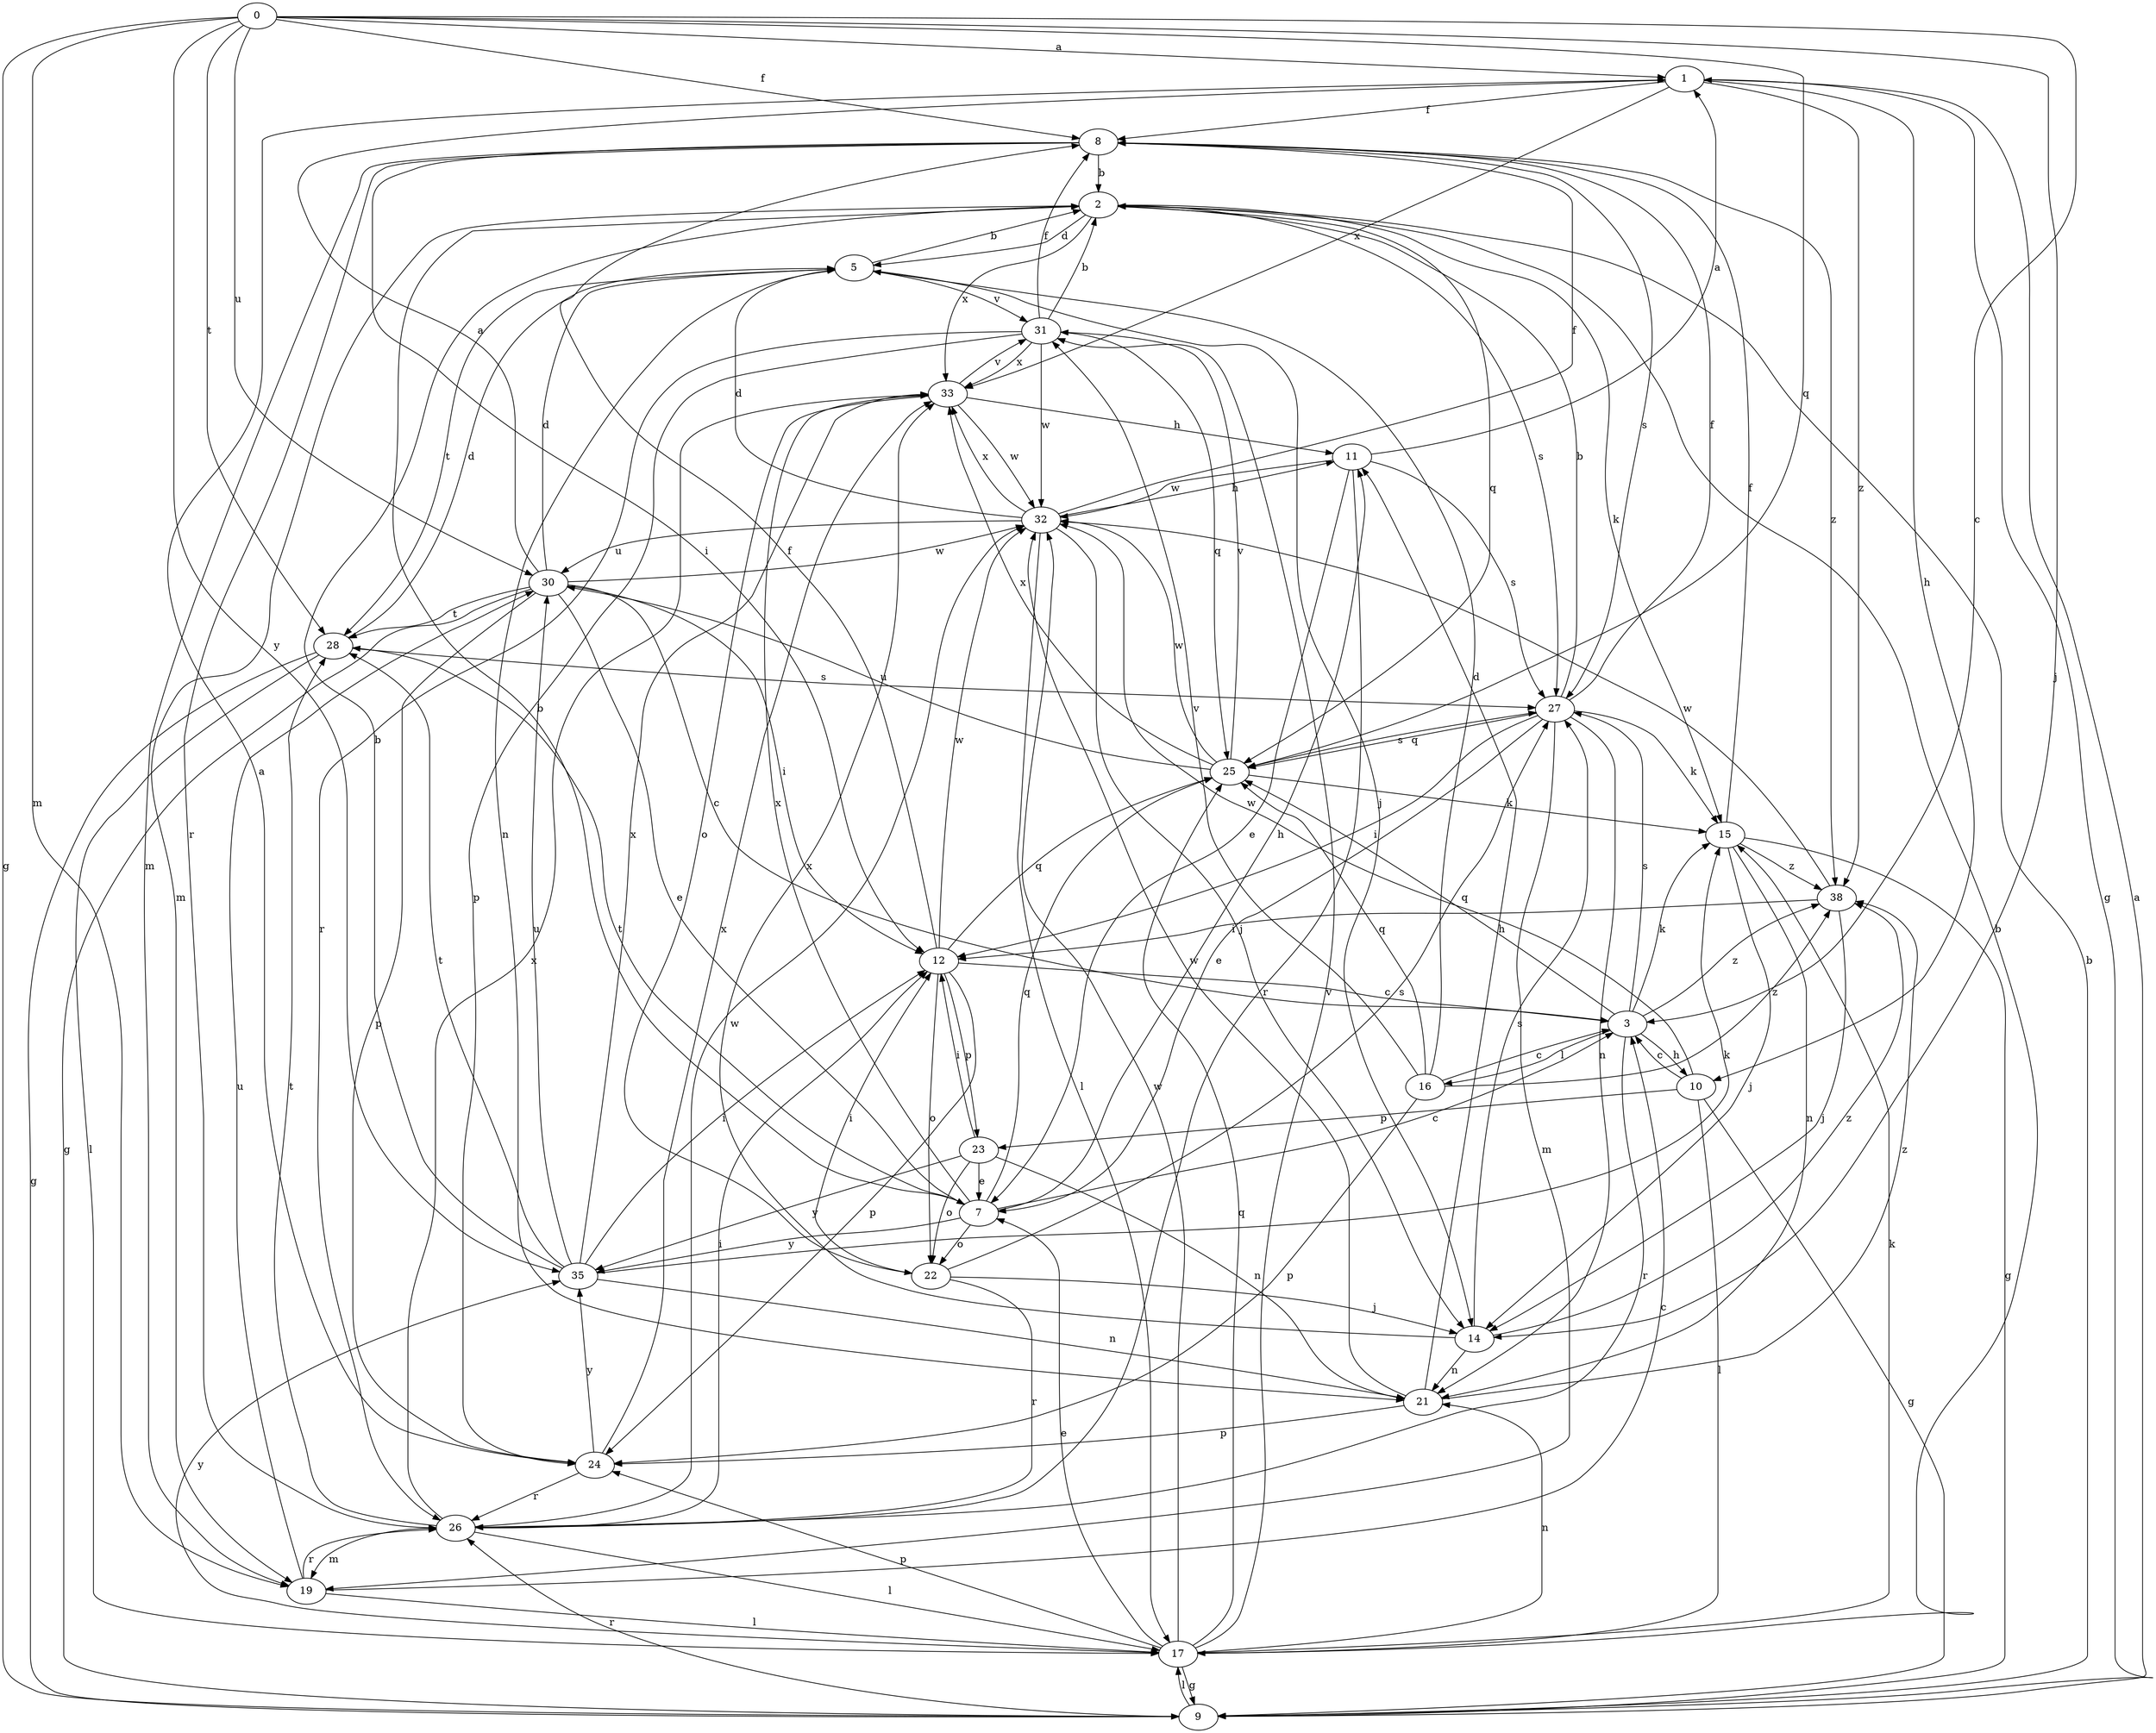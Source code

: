 strict digraph  {
0;
1;
2;
3;
5;
7;
8;
9;
10;
11;
12;
14;
15;
16;
17;
19;
21;
22;
23;
24;
25;
26;
27;
28;
30;
31;
32;
33;
35;
38;
0 -> 1  [label=a];
0 -> 3  [label=c];
0 -> 8  [label=f];
0 -> 9  [label=g];
0 -> 14  [label=j];
0 -> 19  [label=m];
0 -> 25  [label=q];
0 -> 28  [label=t];
0 -> 30  [label=u];
0 -> 35  [label=y];
1 -> 8  [label=f];
1 -> 9  [label=g];
1 -> 10  [label=h];
1 -> 33  [label=x];
1 -> 38  [label=z];
2 -> 5  [label=d];
2 -> 15  [label=k];
2 -> 19  [label=m];
2 -> 25  [label=q];
2 -> 27  [label=s];
2 -> 33  [label=x];
3 -> 10  [label=h];
3 -> 15  [label=k];
3 -> 16  [label=l];
3 -> 25  [label=q];
3 -> 26  [label=r];
3 -> 27  [label=s];
3 -> 38  [label=z];
5 -> 2  [label=b];
5 -> 14  [label=j];
5 -> 21  [label=n];
5 -> 28  [label=t];
5 -> 31  [label=v];
7 -> 2  [label=b];
7 -> 3  [label=c];
7 -> 11  [label=h];
7 -> 22  [label=o];
7 -> 25  [label=q];
7 -> 28  [label=t];
7 -> 33  [label=x];
7 -> 35  [label=y];
8 -> 2  [label=b];
8 -> 12  [label=i];
8 -> 19  [label=m];
8 -> 26  [label=r];
8 -> 27  [label=s];
8 -> 38  [label=z];
9 -> 1  [label=a];
9 -> 2  [label=b];
9 -> 17  [label=l];
9 -> 26  [label=r];
10 -> 3  [label=c];
10 -> 9  [label=g];
10 -> 17  [label=l];
10 -> 23  [label=p];
10 -> 32  [label=w];
11 -> 1  [label=a];
11 -> 7  [label=e];
11 -> 26  [label=r];
11 -> 27  [label=s];
11 -> 32  [label=w];
12 -> 3  [label=c];
12 -> 8  [label=f];
12 -> 22  [label=o];
12 -> 23  [label=p];
12 -> 24  [label=p];
12 -> 25  [label=q];
12 -> 32  [label=w];
14 -> 21  [label=n];
14 -> 27  [label=s];
14 -> 33  [label=x];
14 -> 38  [label=z];
15 -> 8  [label=f];
15 -> 9  [label=g];
15 -> 14  [label=j];
15 -> 21  [label=n];
15 -> 38  [label=z];
16 -> 3  [label=c];
16 -> 5  [label=d];
16 -> 24  [label=p];
16 -> 25  [label=q];
16 -> 31  [label=v];
16 -> 38  [label=z];
17 -> 2  [label=b];
17 -> 7  [label=e];
17 -> 9  [label=g];
17 -> 15  [label=k];
17 -> 21  [label=n];
17 -> 24  [label=p];
17 -> 25  [label=q];
17 -> 31  [label=v];
17 -> 32  [label=w];
17 -> 35  [label=y];
19 -> 3  [label=c];
19 -> 17  [label=l];
19 -> 26  [label=r];
19 -> 30  [label=u];
21 -> 11  [label=h];
21 -> 24  [label=p];
21 -> 32  [label=w];
21 -> 38  [label=z];
22 -> 12  [label=i];
22 -> 14  [label=j];
22 -> 26  [label=r];
22 -> 27  [label=s];
23 -> 7  [label=e];
23 -> 12  [label=i];
23 -> 21  [label=n];
23 -> 22  [label=o];
23 -> 35  [label=y];
24 -> 1  [label=a];
24 -> 26  [label=r];
24 -> 33  [label=x];
24 -> 35  [label=y];
25 -> 15  [label=k];
25 -> 27  [label=s];
25 -> 30  [label=u];
25 -> 31  [label=v];
25 -> 32  [label=w];
25 -> 33  [label=x];
26 -> 12  [label=i];
26 -> 17  [label=l];
26 -> 19  [label=m];
26 -> 28  [label=t];
26 -> 32  [label=w];
26 -> 33  [label=x];
27 -> 2  [label=b];
27 -> 7  [label=e];
27 -> 8  [label=f];
27 -> 12  [label=i];
27 -> 15  [label=k];
27 -> 19  [label=m];
27 -> 21  [label=n];
27 -> 25  [label=q];
28 -> 5  [label=d];
28 -> 9  [label=g];
28 -> 17  [label=l];
28 -> 27  [label=s];
30 -> 1  [label=a];
30 -> 3  [label=c];
30 -> 5  [label=d];
30 -> 7  [label=e];
30 -> 9  [label=g];
30 -> 12  [label=i];
30 -> 24  [label=p];
30 -> 28  [label=t];
30 -> 32  [label=w];
31 -> 2  [label=b];
31 -> 8  [label=f];
31 -> 24  [label=p];
31 -> 25  [label=q];
31 -> 26  [label=r];
31 -> 32  [label=w];
31 -> 33  [label=x];
32 -> 5  [label=d];
32 -> 8  [label=f];
32 -> 11  [label=h];
32 -> 14  [label=j];
32 -> 17  [label=l];
32 -> 30  [label=u];
32 -> 33  [label=x];
33 -> 11  [label=h];
33 -> 22  [label=o];
33 -> 31  [label=v];
33 -> 32  [label=w];
35 -> 2  [label=b];
35 -> 12  [label=i];
35 -> 15  [label=k];
35 -> 21  [label=n];
35 -> 28  [label=t];
35 -> 30  [label=u];
35 -> 33  [label=x];
38 -> 12  [label=i];
38 -> 14  [label=j];
38 -> 32  [label=w];
}
